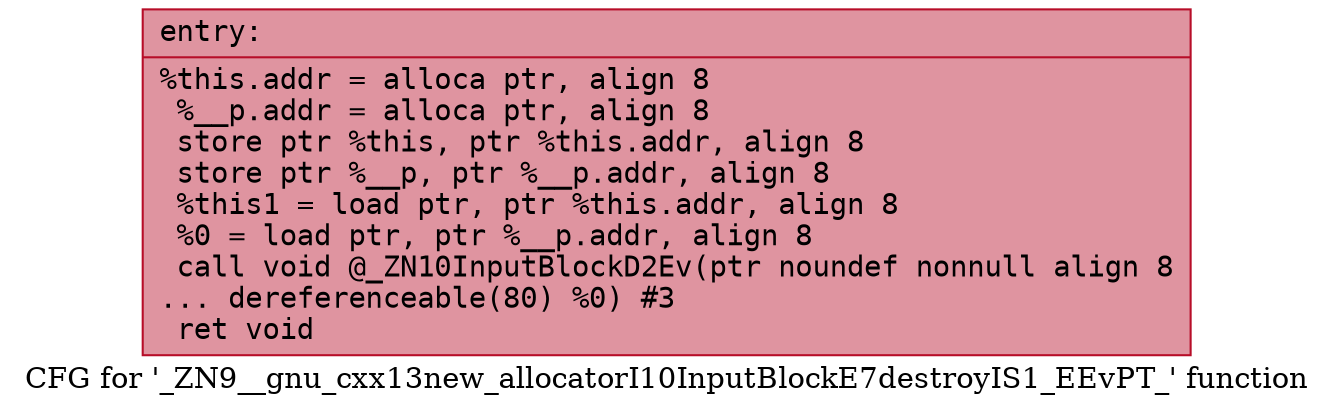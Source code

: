 digraph "CFG for '_ZN9__gnu_cxx13new_allocatorI10InputBlockE7destroyIS1_EEvPT_' function" {
	label="CFG for '_ZN9__gnu_cxx13new_allocatorI10InputBlockE7destroyIS1_EEvPT_' function";

	Node0x562c4e4c2c40 [shape=record,color="#b70d28ff", style=filled, fillcolor="#b70d2870" fontname="Courier",label="{entry:\l|  %this.addr = alloca ptr, align 8\l  %__p.addr = alloca ptr, align 8\l  store ptr %this, ptr %this.addr, align 8\l  store ptr %__p, ptr %__p.addr, align 8\l  %this1 = load ptr, ptr %this.addr, align 8\l  %0 = load ptr, ptr %__p.addr, align 8\l  call void @_ZN10InputBlockD2Ev(ptr noundef nonnull align 8\l... dereferenceable(80) %0) #3\l  ret void\l}"];
}
